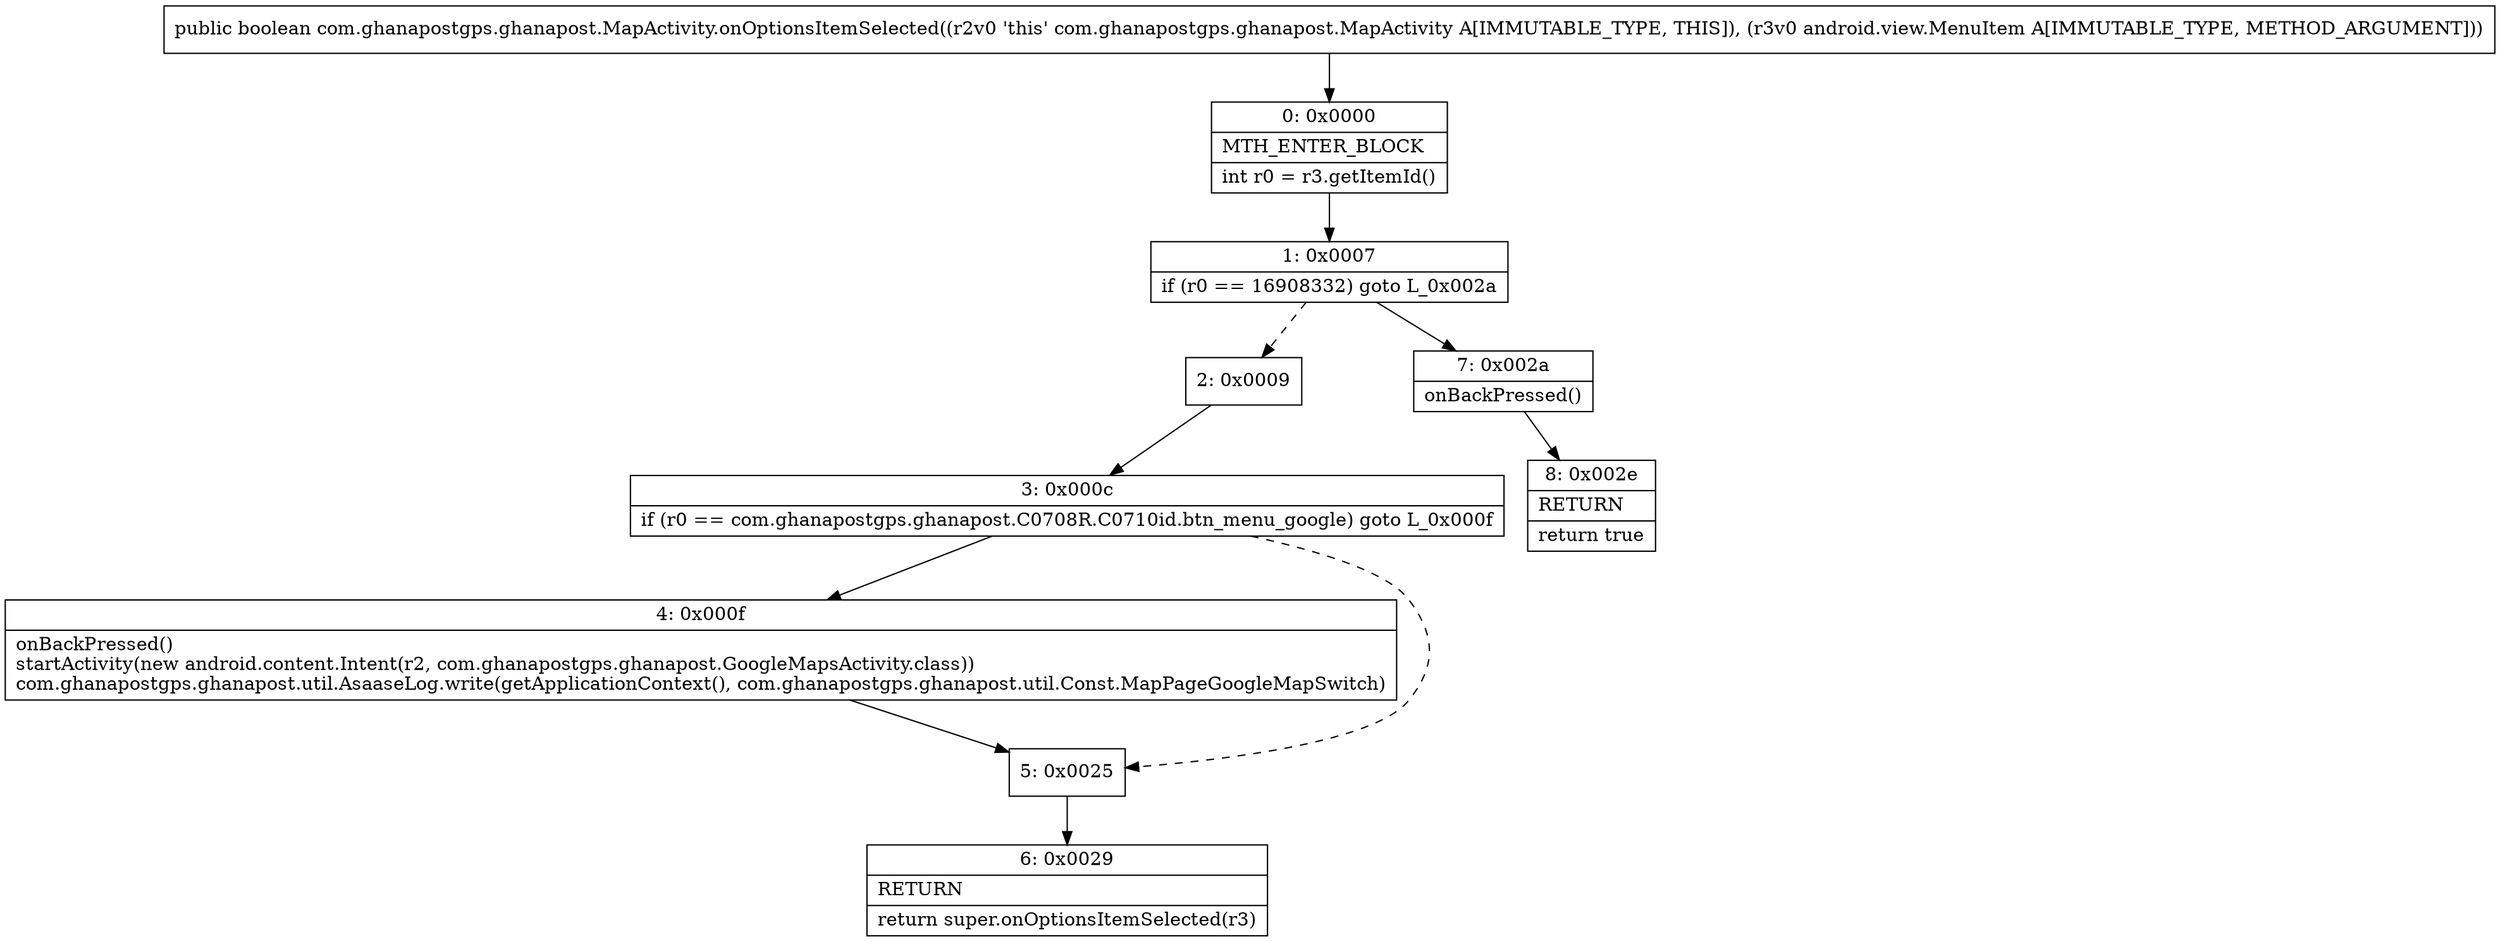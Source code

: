 digraph "CFG forcom.ghanapostgps.ghanapost.MapActivity.onOptionsItemSelected(Landroid\/view\/MenuItem;)Z" {
Node_0 [shape=record,label="{0\:\ 0x0000|MTH_ENTER_BLOCK\l|int r0 = r3.getItemId()\l}"];
Node_1 [shape=record,label="{1\:\ 0x0007|if (r0 == 16908332) goto L_0x002a\l}"];
Node_2 [shape=record,label="{2\:\ 0x0009}"];
Node_3 [shape=record,label="{3\:\ 0x000c|if (r0 == com.ghanapostgps.ghanapost.C0708R.C0710id.btn_menu_google) goto L_0x000f\l}"];
Node_4 [shape=record,label="{4\:\ 0x000f|onBackPressed()\lstartActivity(new android.content.Intent(r2, com.ghanapostgps.ghanapost.GoogleMapsActivity.class))\lcom.ghanapostgps.ghanapost.util.AsaaseLog.write(getApplicationContext(), com.ghanapostgps.ghanapost.util.Const.MapPageGoogleMapSwitch)\l}"];
Node_5 [shape=record,label="{5\:\ 0x0025}"];
Node_6 [shape=record,label="{6\:\ 0x0029|RETURN\l|return super.onOptionsItemSelected(r3)\l}"];
Node_7 [shape=record,label="{7\:\ 0x002a|onBackPressed()\l}"];
Node_8 [shape=record,label="{8\:\ 0x002e|RETURN\l|return true\l}"];
MethodNode[shape=record,label="{public boolean com.ghanapostgps.ghanapost.MapActivity.onOptionsItemSelected((r2v0 'this' com.ghanapostgps.ghanapost.MapActivity A[IMMUTABLE_TYPE, THIS]), (r3v0 android.view.MenuItem A[IMMUTABLE_TYPE, METHOD_ARGUMENT])) }"];
MethodNode -> Node_0;
Node_0 -> Node_1;
Node_1 -> Node_2[style=dashed];
Node_1 -> Node_7;
Node_2 -> Node_3;
Node_3 -> Node_4;
Node_3 -> Node_5[style=dashed];
Node_4 -> Node_5;
Node_5 -> Node_6;
Node_7 -> Node_8;
}

